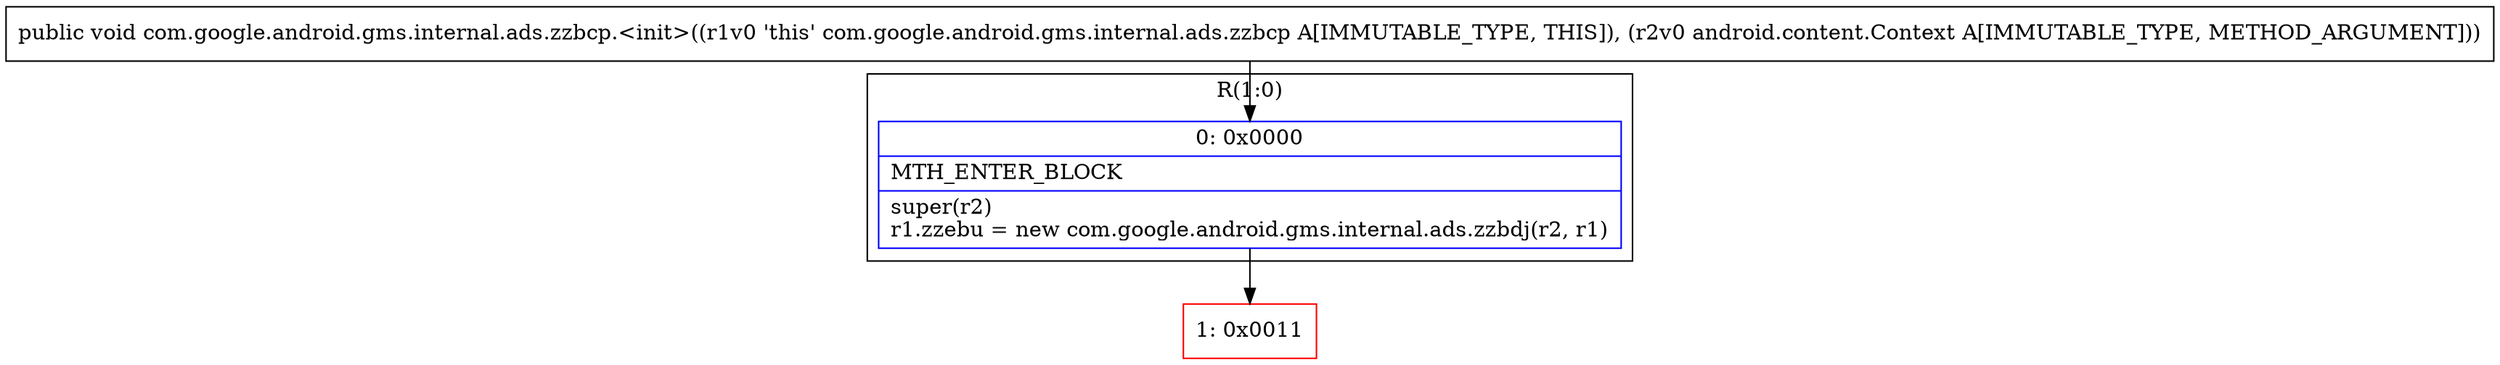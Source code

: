 digraph "CFG forcom.google.android.gms.internal.ads.zzbcp.\<init\>(Landroid\/content\/Context;)V" {
subgraph cluster_Region_1644350227 {
label = "R(1:0)";
node [shape=record,color=blue];
Node_0 [shape=record,label="{0\:\ 0x0000|MTH_ENTER_BLOCK\l|super(r2)\lr1.zzebu = new com.google.android.gms.internal.ads.zzbdj(r2, r1)\l}"];
}
Node_1 [shape=record,color=red,label="{1\:\ 0x0011}"];
MethodNode[shape=record,label="{public void com.google.android.gms.internal.ads.zzbcp.\<init\>((r1v0 'this' com.google.android.gms.internal.ads.zzbcp A[IMMUTABLE_TYPE, THIS]), (r2v0 android.content.Context A[IMMUTABLE_TYPE, METHOD_ARGUMENT])) }"];
MethodNode -> Node_0;
Node_0 -> Node_1;
}

